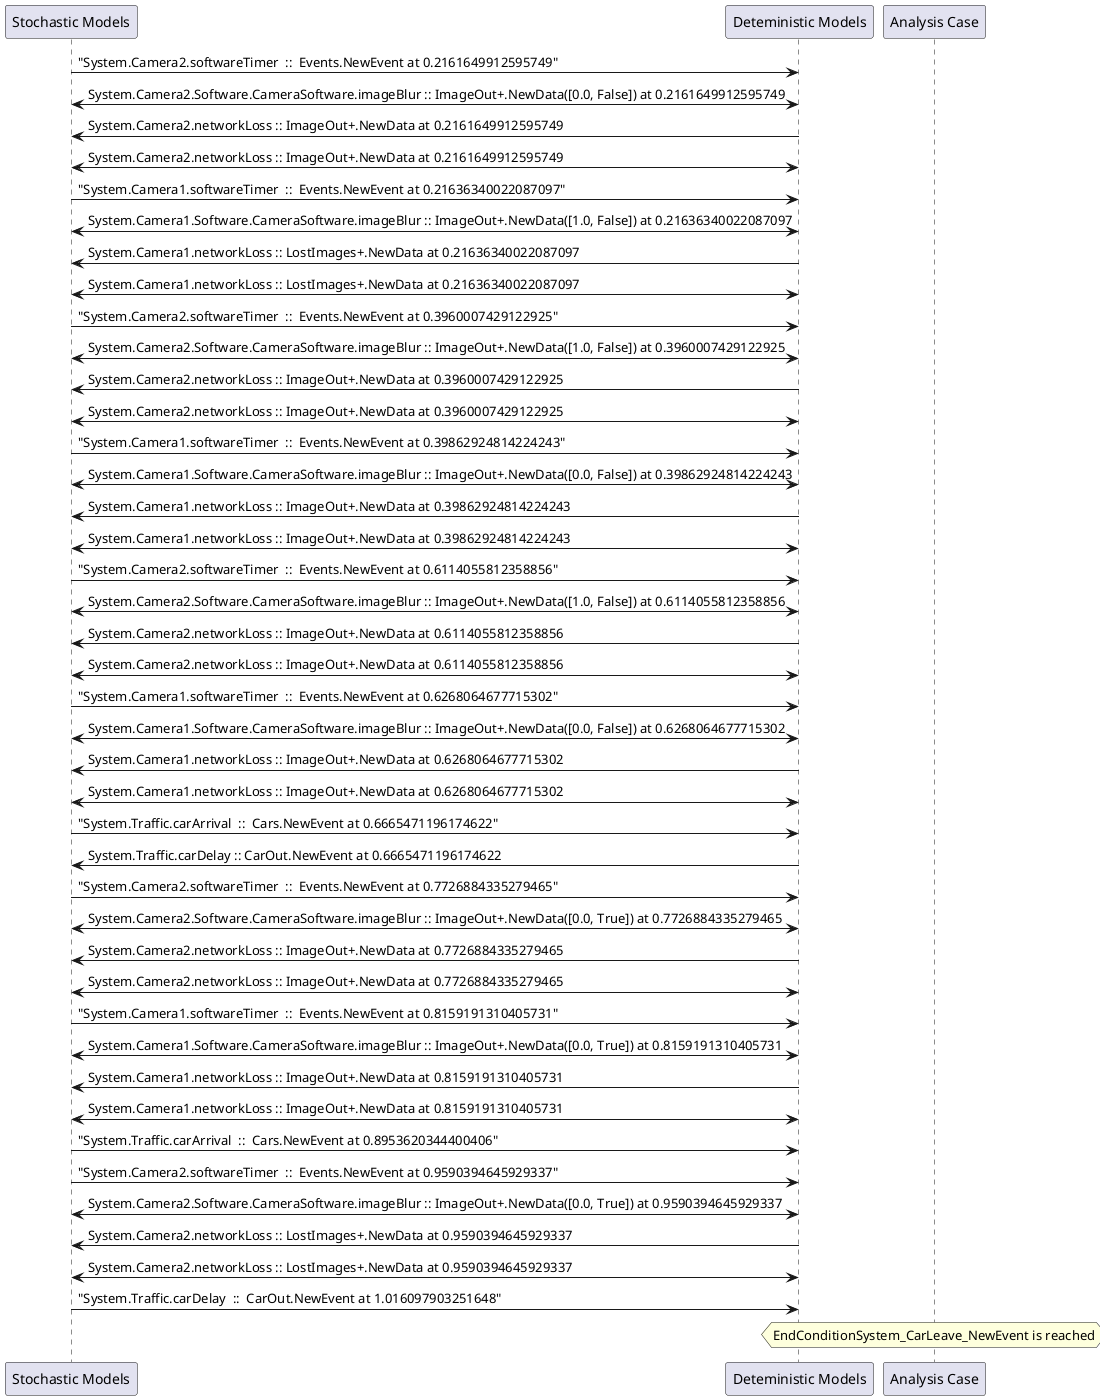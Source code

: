 
	@startuml
	participant "Stochastic Models" as stochmodel
	participant "Deteministic Models" as detmodel
	participant "Analysis Case" as analysis
	{19796_stop} stochmodel -> detmodel : "System.Camera2.softwareTimer  ::  Events.NewEvent at 0.2161649912595749"
detmodel <-> stochmodel : System.Camera2.Software.CameraSoftware.imageBlur :: ImageOut+.NewData([0.0, False]) at 0.2161649912595749
detmodel -> stochmodel : System.Camera2.networkLoss :: ImageOut+.NewData at 0.2161649912595749
detmodel <-> stochmodel : System.Camera2.networkLoss :: ImageOut+.NewData at 0.2161649912595749
{19781_stop} stochmodel -> detmodel : "System.Camera1.softwareTimer  ::  Events.NewEvent at 0.21636340022087097"
detmodel <-> stochmodel : System.Camera1.Software.CameraSoftware.imageBlur :: ImageOut+.NewData([1.0, False]) at 0.21636340022087097
detmodel -> stochmodel : System.Camera1.networkLoss :: LostImages+.NewData at 0.21636340022087097
detmodel <-> stochmodel : System.Camera1.networkLoss :: LostImages+.NewData at 0.21636340022087097
{19797_stop} stochmodel -> detmodel : "System.Camera2.softwareTimer  ::  Events.NewEvent at 0.3960007429122925"
detmodel <-> stochmodel : System.Camera2.Software.CameraSoftware.imageBlur :: ImageOut+.NewData([1.0, False]) at 0.3960007429122925
detmodel -> stochmodel : System.Camera2.networkLoss :: ImageOut+.NewData at 0.3960007429122925
detmodel <-> stochmodel : System.Camera2.networkLoss :: ImageOut+.NewData at 0.3960007429122925
{19782_stop} stochmodel -> detmodel : "System.Camera1.softwareTimer  ::  Events.NewEvent at 0.39862924814224243"
detmodel <-> stochmodel : System.Camera1.Software.CameraSoftware.imageBlur :: ImageOut+.NewData([0.0, False]) at 0.39862924814224243
detmodel -> stochmodel : System.Camera1.networkLoss :: ImageOut+.NewData at 0.39862924814224243
detmodel <-> stochmodel : System.Camera1.networkLoss :: ImageOut+.NewData at 0.39862924814224243
{19798_stop} stochmodel -> detmodel : "System.Camera2.softwareTimer  ::  Events.NewEvent at 0.6114055812358856"
detmodel <-> stochmodel : System.Camera2.Software.CameraSoftware.imageBlur :: ImageOut+.NewData([1.0, False]) at 0.6114055812358856
detmodel -> stochmodel : System.Camera2.networkLoss :: ImageOut+.NewData at 0.6114055812358856
detmodel <-> stochmodel : System.Camera2.networkLoss :: ImageOut+.NewData at 0.6114055812358856
{19783_stop} stochmodel -> detmodel : "System.Camera1.softwareTimer  ::  Events.NewEvent at 0.6268064677715302"
detmodel <-> stochmodel : System.Camera1.Software.CameraSoftware.imageBlur :: ImageOut+.NewData([0.0, False]) at 0.6268064677715302
detmodel -> stochmodel : System.Camera1.networkLoss :: ImageOut+.NewData at 0.6268064677715302
detmodel <-> stochmodel : System.Camera1.networkLoss :: ImageOut+.NewData at 0.6268064677715302
{19812_stop} stochmodel -> detmodel : "System.Traffic.carArrival  ::  Cars.NewEvent at 0.6665471196174622"
{19819_start} detmodel -> stochmodel : System.Traffic.carDelay :: CarOut.NewEvent at 0.6665471196174622
{19799_stop} stochmodel -> detmodel : "System.Camera2.softwareTimer  ::  Events.NewEvent at 0.7726884335279465"
detmodel <-> stochmodel : System.Camera2.Software.CameraSoftware.imageBlur :: ImageOut+.NewData([0.0, True]) at 0.7726884335279465
detmodel -> stochmodel : System.Camera2.networkLoss :: ImageOut+.NewData at 0.7726884335279465
detmodel <-> stochmodel : System.Camera2.networkLoss :: ImageOut+.NewData at 0.7726884335279465
{19784_stop} stochmodel -> detmodel : "System.Camera1.softwareTimer  ::  Events.NewEvent at 0.8159191310405731"
detmodel <-> stochmodel : System.Camera1.Software.CameraSoftware.imageBlur :: ImageOut+.NewData([0.0, True]) at 0.8159191310405731
detmodel -> stochmodel : System.Camera1.networkLoss :: ImageOut+.NewData at 0.8159191310405731
detmodel <-> stochmodel : System.Camera1.networkLoss :: ImageOut+.NewData at 0.8159191310405731
{19813_stop} stochmodel -> detmodel : "System.Traffic.carArrival  ::  Cars.NewEvent at 0.8953620344400406"
{19800_stop} stochmodel -> detmodel : "System.Camera2.softwareTimer  ::  Events.NewEvent at 0.9590394645929337"
detmodel <-> stochmodel : System.Camera2.Software.CameraSoftware.imageBlur :: ImageOut+.NewData([0.0, True]) at 0.9590394645929337
detmodel -> stochmodel : System.Camera2.networkLoss :: LostImages+.NewData at 0.9590394645929337
detmodel <-> stochmodel : System.Camera2.networkLoss :: LostImages+.NewData at 0.9590394645929337
{19819_stop} stochmodel -> detmodel : "System.Traffic.carDelay  ::  CarOut.NewEvent at 1.016097903251648"
{19819_start} <-> {19819_stop} : delay
hnote over analysis 
EndConditionSystem_CarLeave_NewEvent is reached
endnote
@enduml